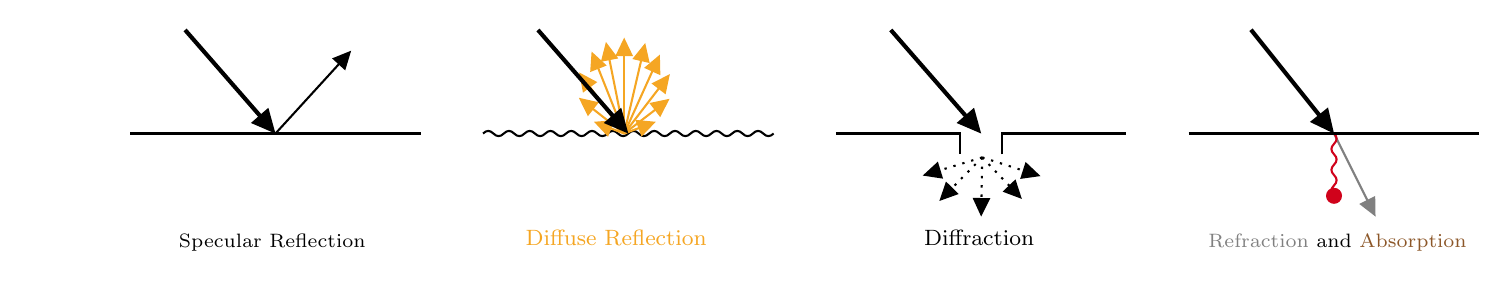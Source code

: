 

% Pattern Info

\tikzset{
pattern size/.store in=\mcSize,
pattern size = 5pt,
pattern thickness/.store in=\mcThickness,
pattern thickness = 0.3pt,
pattern radius/.store in=\mcRadius,
pattern radius = 1pt}
\makeatletter
\pgfutil@ifundefined{pgf@pattern@name@_9baiqkd8y}{
\pgfdeclarepatternformonly[\mcThickness,\mcSize]{_9baiqkd8y}
{\pgfqpoint{0pt}{0pt}}
{\pgfpoint{\mcSize+\mcThickness}{\mcSize+\mcThickness}}
{\pgfpoint{\mcSize}{\mcSize}}
{
\pgfsetcolor{\tikz@pattern@color}
\pgfsetlinewidth{\mcThickness}
\pgfpathmoveto{\pgfqpoint{0pt}{0pt}}
\pgfpathlineto{\pgfpoint{\mcSize+\mcThickness}{\mcSize+\mcThickness}}
\pgfusepath{stroke}
}}
\makeatother

% Pattern Info

\tikzset{
pattern size/.store in=\mcSize,
pattern size = 5pt,
pattern thickness/.store in=\mcThickness,
pattern thickness = 0.3pt,
pattern radius/.store in=\mcRadius,
pattern radius = 1pt}
\makeatletter
\pgfutil@ifundefined{pgf@pattern@name@_g1k947mmx}{
\pgfdeclarepatternformonly[\mcThickness,\mcSize]{_g1k947mmx}
{\pgfqpoint{0pt}{0pt}}
{\pgfpoint{\mcSize+\mcThickness}{\mcSize+\mcThickness}}
{\pgfpoint{\mcSize}{\mcSize}}
{
\pgfsetcolor{\tikz@pattern@color}
\pgfsetlinewidth{\mcThickness}
\pgfpathmoveto{\pgfqpoint{0pt}{0pt}}
\pgfpathlineto{\pgfpoint{\mcSize+\mcThickness}{\mcSize+\mcThickness}}
\pgfusepath{stroke}
}}
\makeatother

% Pattern Info

\tikzset{
pattern size/.store in=\mcSize,
pattern size = 5pt,
pattern thickness/.store in=\mcThickness,
pattern thickness = 0.3pt,
pattern radius/.store in=\mcRadius,
pattern radius = 1pt}
\makeatletter
\pgfutil@ifundefined{pgf@pattern@name@_eisyw4tas}{
\pgfdeclarepatternformonly[\mcThickness,\mcSize]{_eisyw4tas}
{\pgfqpoint{0pt}{0pt}}
{\pgfpoint{\mcSize+\mcThickness}{\mcSize+\mcThickness}}
{\pgfpoint{\mcSize}{\mcSize}}
{
\pgfsetcolor{\tikz@pattern@color}
\pgfsetlinewidth{\mcThickness}
\pgfpathmoveto{\pgfqpoint{0pt}{0pt}}
\pgfpathlineto{\pgfpoint{\mcSize+\mcThickness}{\mcSize+\mcThickness}}
\pgfusepath{stroke}
}}
\makeatother

% Pattern Info

\tikzset{
pattern size/.store in=\mcSize,
pattern size = 5pt,
pattern thickness/.store in=\mcThickness,
pattern thickness = 0.3pt,
pattern radius/.store in=\mcRadius,
pattern radius = 1pt}
\makeatletter
\pgfutil@ifundefined{pgf@pattern@name@_ichnqnw2e}{
\pgfdeclarepatternformonly[\mcThickness,\mcSize]{_ichnqnw2e}
{\pgfqpoint{0pt}{0pt}}
{\pgfpoint{\mcSize+\mcThickness}{\mcSize+\mcThickness}}
{\pgfpoint{\mcSize}{\mcSize}}
{
\pgfsetcolor{\tikz@pattern@color}
\pgfsetlinewidth{\mcThickness}
\pgfpathmoveto{\pgfqpoint{0pt}{0pt}}
\pgfpathlineto{\pgfpoint{\mcSize+\mcThickness}{\mcSize+\mcThickness}}
\pgfusepath{stroke}
}}
\makeatother

% Pattern Info

\tikzset{
pattern size/.store in=\mcSize,
pattern size = 5pt,
pattern thickness/.store in=\mcThickness,
pattern thickness = 0.3pt,
pattern radius/.store in=\mcRadius,
pattern radius = 1pt}
\makeatletter
\pgfutil@ifundefined{pgf@pattern@name@_l8t3sl8wu}{
\pgfdeclarepatternformonly[\mcThickness,\mcSize]{_l8t3sl8wu}
{\pgfqpoint{0pt}{0pt}}
{\pgfpoint{\mcSize+\mcThickness}{\mcSize+\mcThickness}}
{\pgfpoint{\mcSize}{\mcSize}}
{
\pgfsetcolor{\tikz@pattern@color}
\pgfsetlinewidth{\mcThickness}
\pgfpathmoveto{\pgfqpoint{0pt}{0pt}}
\pgfpathlineto{\pgfpoint{\mcSize+\mcThickness}{\mcSize+\mcThickness}}
\pgfusepath{stroke}
}}
\makeatother
\tikzset{every picture/.style={line width=0.75pt}} %set default line width to 0.75pt

\begin{tikzpicture}[x=0.75pt,y=0.75pt,yscale=-1,xscale=1]
%uncomment if require: \path (0,188); %set diagram left start at 0, and has height of 188

%Shape: Rectangle [id:dp42159238561682344]
\draw  [draw opacity=0][pattern=_9baiqkd8y,pattern size=6pt,pattern thickness=0.75pt,pattern radius=0pt, pattern color={rgb, 255:red, 0; green, 0; blue, 0}] (540,100) -- (680,100) -- (680,140) -- (540,140) -- cycle ;
%Straight Lines [id:da19176219263568672]
\draw    (200,100) .. controls (201.67,98.33) and (203.33,98.33) .. (205,100) .. controls (206.67,101.67) and (208.33,101.67) .. (210,100) .. controls (211.67,98.33) and (213.33,98.33) .. (215,100) .. controls (216.67,101.67) and (218.33,101.67) .. (220,100) .. controls (221.67,98.33) and (223.33,98.33) .. (225,100) .. controls (226.67,101.67) and (228.33,101.67) .. (230,100) .. controls (231.67,98.33) and (233.33,98.33) .. (235,100) .. controls (236.67,101.67) and (238.33,101.67) .. (240,100) .. controls (241.67,98.33) and (243.33,98.33) .. (245,100) .. controls (246.67,101.67) and (248.33,101.67) .. (250,100) .. controls (251.67,98.33) and (253.33,98.33) .. (255,100) .. controls (256.67,101.67) and (258.33,101.67) .. (260,100) .. controls (261.67,98.33) and (263.33,98.33) .. (265,100) .. controls (266.67,101.67) and (268.33,101.67) .. (270,100) .. controls (271.67,98.33) and (273.33,98.33) .. (275,100) .. controls (276.67,101.67) and (278.33,101.67) .. (280,100) .. controls (281.67,98.33) and (283.33,98.33) .. (285,100) .. controls (286.67,101.67) and (288.33,101.67) .. (290,100) .. controls (291.67,98.33) and (293.33,98.33) .. (295,100) .. controls (296.67,101.67) and (298.33,101.67) .. (300,100) .. controls (301.67,98.33) and (303.33,98.33) .. (305,100) .. controls (306.67,101.67) and (308.33,101.67) .. (310,100) .. controls (311.67,98.33) and (313.33,98.33) .. (315,100) .. controls (316.67,101.67) and (318.33,101.67) .. (320,100) .. controls (321.67,98.33) and (323.33,98.33) .. (325,100) .. controls (326.67,101.67) and (328.33,101.67) .. (330,100) .. controls (331.67,98.33) and (333.33,98.33) .. (335,100) .. controls (336.67,101.67) and (338.33,101.67) .. (340,100) -- (340,100) ;
%Straight Lines [id:da6109252875897675]
\draw [color={rgb, 255:red, 245; green, 166; blue, 35 }  ,draw opacity=1 ]   (268.01,100) -- (280.43,95.38) ;
\draw [shift={(283.24,94.34)}, rotate = 519.61] [fill={rgb, 255:red, 245; green, 166; blue, 35 }  ,fill opacity=1 ][line width=0.08]  [draw opacity=0] (8.93,-4.29) -- (0,0) -- (8.93,4.29) -- cycle    ;
%Straight Lines [id:da7575284108692055]
\draw [color={rgb, 255:red, 245; green, 166; blue, 35 }  ,draw opacity=1 ]   (268.01,100) -- (287.47,85.1) ;
\draw [shift={(289.85,83.28)}, rotate = 502.56] [fill={rgb, 255:red, 245; green, 166; blue, 35 }  ,fill opacity=1 ][line width=0.08]  [draw opacity=0] (8.93,-4.29) -- (0,0) -- (8.93,4.29) -- cycle    ;
%Straight Lines [id:da8772424090156398]
\draw [color={rgb, 255:red, 245; green, 166; blue, 35 }  ,draw opacity=1 ]   (268.01,100) -- (288.17,73.77) ;
\draw [shift={(290,71.4)}, rotate = 487.55] [fill={rgb, 255:red, 245; green, 166; blue, 35 }  ,fill opacity=1 ][line width=0.08]  [draw opacity=0] (8.93,-4.29) -- (0,0) -- (8.93,4.29) -- cycle    ;
%Straight Lines [id:da4863276712987302]
\draw [color={rgb, 255:red, 245; green, 166; blue, 35 }  ,draw opacity=1 ]   (268.01,100) -- (283.96,64.72) ;
\draw [shift={(285.2,61.99)}, rotate = 474.33] [fill={rgb, 255:red, 245; green, 166; blue, 35 }  ,fill opacity=1 ][line width=0.08]  [draw opacity=0] (8.93,-4.29) -- (0,0) -- (8.93,4.29) -- cycle    ;
%Straight Lines [id:da9280307434552938]
\draw [color={rgb, 255:red, 245; green, 166; blue, 35 }  ,draw opacity=1 ]   (268.01,100) -- (268.01,56.78) ;
\draw [shift={(268.01,53.78)}, rotate = 450] [fill={rgb, 255:red, 245; green, 166; blue, 35 }  ,fill opacity=1 ][line width=0.08]  [draw opacity=0] (8.93,-4.29) -- (0,0) -- (8.93,4.29) -- cycle    ;
%Straight Lines [id:da38222326066794565]
\draw [color={rgb, 255:red, 245; green, 166; blue, 35 }  ,draw opacity=1 ]   (268.01,100) -- (277.46,59.3) ;
\draw [shift={(278.14,56.38)}, rotate = 463.07] [fill={rgb, 255:red, 245; green, 166; blue, 35 }  ,fill opacity=1 ][line width=0.08]  [draw opacity=0] (8.93,-4.29) -- (0,0) -- (8.93,4.29) -- cycle    ;
%Straight Lines [id:da60481814269853]
\draw [color={rgb, 255:red, 245; green, 166; blue, 35 }  ,draw opacity=1 ]   (268.01,100) -- (256.24,95.43) ;
\draw [shift={(253.45,94.34)}, rotate = 381.24] [fill={rgb, 255:red, 245; green, 166; blue, 35 }  ,fill opacity=1 ][line width=0.08]  [draw opacity=0] (8.93,-4.29) -- (0,0) -- (8.93,4.29) -- cycle    ;
%Straight Lines [id:da0603364428959734]
\draw [color={rgb, 255:red, 245; green, 166; blue, 35 }  ,draw opacity=1 ]   (268.01,100) -- (248.51,84.64) ;
\draw [shift={(246.15,82.78)}, rotate = 398.23] [fill={rgb, 255:red, 245; green, 166; blue, 35 }  ,fill opacity=1 ][line width=0.08]  [draw opacity=0] (8.93,-4.29) -- (0,0) -- (8.93,4.29) -- cycle    ;
%Straight Lines [id:da2938798997310169]
\draw [color={rgb, 255:red, 245; green, 166; blue, 35 }  ,draw opacity=1 ]   (268.01,100) -- (248.09,72.98) ;
\draw [shift={(246.3,70.57)}, rotate = 413.59] [fill={rgb, 255:red, 245; green, 166; blue, 35 }  ,fill opacity=1 ][line width=0.08]  [draw opacity=0] (8.93,-4.29) -- (0,0) -- (8.93,4.29) -- cycle    ;
%Straight Lines [id:da0001781293046386745]
\draw [color={rgb, 255:red, 245; green, 166; blue, 35 }  ,draw opacity=1 ]   (268.01,100) -- (253.42,63.29) ;
\draw [shift={(252.31,60.5)}, rotate = 428.32] [fill={rgb, 255:red, 245; green, 166; blue, 35 }  ,fill opacity=1 ][line width=0.08]  [draw opacity=0] (8.93,-4.29) -- (0,0) -- (8.93,4.29) -- cycle    ;
%Straight Lines [id:da41108343339116993]
\draw [color={rgb, 255:red, 245; green, 166; blue, 35 }  ,draw opacity=1 ]   (268.01,100) -- (259.8,58.82) ;
\draw [shift={(259.22,55.88)}, rotate = 438.73] [fill={rgb, 255:red, 245; green, 166; blue, 35 }  ,fill opacity=1 ][line width=0.08]  [draw opacity=0] (8.93,-4.29) -- (0,0) -- (8.93,4.29) -- cycle    ;

%Straight Lines [id:da21357729501712752]
\draw [line width=1.5]    (570,50) -- (607.5,96.88) ;
\draw [shift={(610,100)}, rotate = 231.34] [fill={rgb, 255:red, 0; green, 0; blue, 0 }  ][line width=0.08]  [draw opacity=0] (11.61,-5.58) -- (0,0) -- (11.61,5.58) -- cycle    ;
%Straight Lines [id:da15443804607656775]
\draw [color={rgb, 255:red, 128; green, 128; blue, 128 }  ,draw opacity=1 ]   (610,100) -- (628.66,137.32) ;
\draw [shift={(630,140)}, rotate = 243.43] [fill={rgb, 255:red, 128; green, 128; blue, 128 }  ,fill opacity=1 ][line width=0.08]  [draw opacity=0] (8.93,-4.29) -- (0,0) -- (8.93,4.29) -- cycle    ;
%Straight Lines [id:da05881705684938843]
\draw [color={rgb, 255:red, 208; green, 2; blue, 27 }  ,draw opacity=1 ]   (610,100) .. controls (611.67,101.67) and (611.67,103.33) .. (610,105) .. controls (608.33,106.67) and (608.33,108.33) .. (610,110) .. controls (611.67,111.67) and (611.67,113.33) .. (610,115) .. controls (608.33,116.67) and (608.33,118.33) .. (610,120) .. controls (611.67,121.67) and (611.67,123.33) .. (610,125) .. controls (608.33,126.67) and (608.33,128.33) .. (610,130) -- (610,130) ;
\draw [shift={(610,130)}, rotate = 90] [color={rgb, 255:red, 208; green, 2; blue, 27 }  ,draw opacity=1 ][fill={rgb, 255:red, 208; green, 2; blue, 27 }  ,fill opacity=1 ][line width=0.75]      (0, 0) circle [x radius= 3.35, y radius= 3.35]   ;
%Shape: Rectangle [id:dp9039569939980199]
\draw  [draw opacity=0][pattern=_g1k947mmx,pattern size=6pt,pattern thickness=0.75pt,pattern radius=0pt, pattern color={rgb, 255:red, 0; green, 0; blue, 0}] (30,100) -- (170,100) -- (170,140) -- (30,140) -- cycle ;
%Straight Lines [id:da42478971400847687]
\draw [line width=1.5]    (56.46,50.1) -- (97.37,96.99) ;
\draw [shift={(100,100)}, rotate = 228.89] [fill={rgb, 255:red, 0; green, 0; blue, 0 }  ][line width=0.08]  [draw opacity=0] (11.61,-5.58) -- (0,0) -- (11.61,5.58) -- cycle    ;
%Straight Lines [id:da49664090049267884]
\draw [color={rgb, 255:red, 0; green, 0; blue, 0 }  ,draw opacity=1 ][line width=0.75]    (100,100) -- (134.43,62.32) ;
\draw [shift={(136.46,60.1)}, rotate = 492.42] [fill={rgb, 255:red, 0; green, 0; blue, 0 }  ,fill opacity=1 ][line width=0.08]  [draw opacity=0] (8.93,-4.29) -- (0,0) -- (8.93,4.29) -- cycle    ;
%Straight Lines [id:da836235226930662]
\draw    (30,100) -- (170,100) ;
%Shape: Rectangle [id:dp6067689554973361]
\draw  [draw opacity=0][pattern=_eisyw4tas,pattern size=6pt,pattern thickness=0.75pt,pattern radius=0pt, pattern color={rgb, 255:red, 0; green, 0; blue, 0}] (200,100) -- (340,100) -- (340,140) -- (200,140) -- cycle ;
%Straight Lines [id:da7957563512813288]
\draw [line width=1.5]    (226.46,50.1) -- (267.37,96.99) ;
\draw [shift={(270,100)}, rotate = 228.89] [fill={rgb, 255:red, 0; green, 0; blue, 0 }  ][line width=0.08]  [draw opacity=0] (11.61,-5.58) -- (0,0) -- (11.61,5.58) -- cycle    ;
%Shape: Rectangle [id:dp8714502685448396]
\draw  [draw opacity=0][pattern=_ichnqnw2e,pattern size=6pt,pattern thickness=0.75pt,pattern radius=0pt, pattern color={rgb, 255:red, 0; green, 0; blue, 0}] (370,100) -- (430,100) -- (430,110) -- (370,110) -- cycle ;
%Shape: Rectangle [id:dp6938897641518881]
\draw  [draw opacity=0][pattern=_l8t3sl8wu,pattern size=6pt,pattern thickness=0.75pt,pattern radius=0pt, pattern color={rgb, 255:red, 0; green, 0; blue, 0}] (450,100) -- (510,100) -- (510,110) -- (450,110) -- cycle ;
%Straight Lines [id:da481574031010644]
\draw    (370,100) -- (430,100) -- (430,110) ;
%Straight Lines [id:da8819570720651788]
\draw    (450,110) -- (450,100) -- (510,100) ;
%Straight Lines [id:da3210329303151923]
\draw [line width=1.5]    (396.46,50.1) -- (437.37,96.99) ;
\draw [shift={(440,100)}, rotate = 228.89] [fill={rgb, 255:red, 0; green, 0; blue, 0 }  ][line width=0.08]  [draw opacity=0] (11.61,-5.58) -- (0,0) -- (11.61,5.58) -- cycle    ;
%Straight Lines [id:da38969264236738543]
\draw [color={rgb, 255:red, 0; green, 0; blue, 0 }  ,draw opacity=1 ][line width=0.75]  [dash pattern={on 0.84pt off 2.51pt}]  (440.5,111.5) -- (465.75,119.59) ;
\draw [shift={(468.6,120.5)}, rotate = 197.76] [fill={rgb, 255:red, 0; green, 0; blue, 0 }  ,fill opacity=1 ][line width=0.08]  [draw opacity=0] (8.93,-4.29) -- (0,0) -- (8.93,4.29) -- cycle    ;
%Straight Lines [id:da31685355346521415]
\draw [color={rgb, 255:red, 0; green, 0; blue, 0 }  ,draw opacity=1 ][line width=0.75]  [dash pattern={on 0.84pt off 2.51pt}]  (440.5,111.5) -- (457.53,129.33) ;
\draw [shift={(459.6,131.5)}, rotate = 226.31] [fill={rgb, 255:red, 0; green, 0; blue, 0 }  ,fill opacity=1 ][line width=0.08]  [draw opacity=0] (8.93,-4.29) -- (0,0) -- (8.93,4.29) -- cycle    ;
%Straight Lines [id:da6598296870194443]
\draw [color={rgb, 255:red, 0; green, 0; blue, 0 }  ,draw opacity=1 ][line width=0.75]  [dash pattern={on 0.84pt off 2.51pt}]  (440.5,111.5) -- (440.05,137) ;
\draw [shift={(440,140)}, rotate = 271.01] [fill={rgb, 255:red, 0; green, 0; blue, 0 }  ,fill opacity=1 ][line width=0.08]  [draw opacity=0] (8.93,-4.29) -- (0,0) -- (8.93,4.29) -- cycle    ;
%Straight Lines [id:da9435862928667723]
\draw [color={rgb, 255:red, 0; green, 0; blue, 0 }  ,draw opacity=1 ][line width=0.75]  [dash pattern={on 0.84pt off 2.51pt}]  (440.5,111.5) -- (414.72,119.37) ;
\draw [shift={(411.85,120.25)}, rotate = 343.01] [fill={rgb, 255:red, 0; green, 0; blue, 0 }  ,fill opacity=1 ][line width=0.08]  [draw opacity=0] (8.93,-4.29) -- (0,0) -- (8.93,4.29) -- cycle    ;
%Straight Lines [id:da11533470262969159]
\draw [color={rgb, 255:red, 0; green, 0; blue, 0 }  ,draw opacity=1 ][line width=0.75]  [dash pattern={on 0.84pt off 2.51pt}]  (440.5,111.5) -- (421.96,130.36) ;
\draw [shift={(419.85,132.5)}, rotate = 314.51] [fill={rgb, 255:red, 0; green, 0; blue, 0 }  ,fill opacity=1 ][line width=0.08]  [draw opacity=0] (8.93,-4.29) -- (0,0) -- (8.93,4.29) -- cycle    ;
%Straight Lines [id:da5112908412657312]
\draw    (540,100) -- (680,100) ;

% Text Node
\draw (219,145) node [anchor=north west][inner sep=0.75pt]  [font=\footnotesize,color={rgb, 255:red, 245; green, 166; blue, 35 }  ,opacity=1 ] [align=left] {Diffuse Reflection};
% Text Node
\draw (548,147) node [anchor=north west][inner sep=0.75pt]  [font=\scriptsize] [align=left] {\textcolor[rgb]{0.5,0.5,0.5}{Refraction} and \textcolor[rgb]{0.55,0.34,0.16}{Absorption}};
% Text Node
\draw (52,147) node [anchor=north west][inner sep=0.75pt]  [font=\scriptsize] [align=left] {Specular Reflection};
% Text Node
\draw (411,145) node [anchor=north west][inner sep=0.75pt]  [font=\footnotesize,color={rgb, 255:red, 0; green, 0; blue, 0 }  ,opacity=1 ] [align=left] {Diffraction};


\end{tikzpicture}
